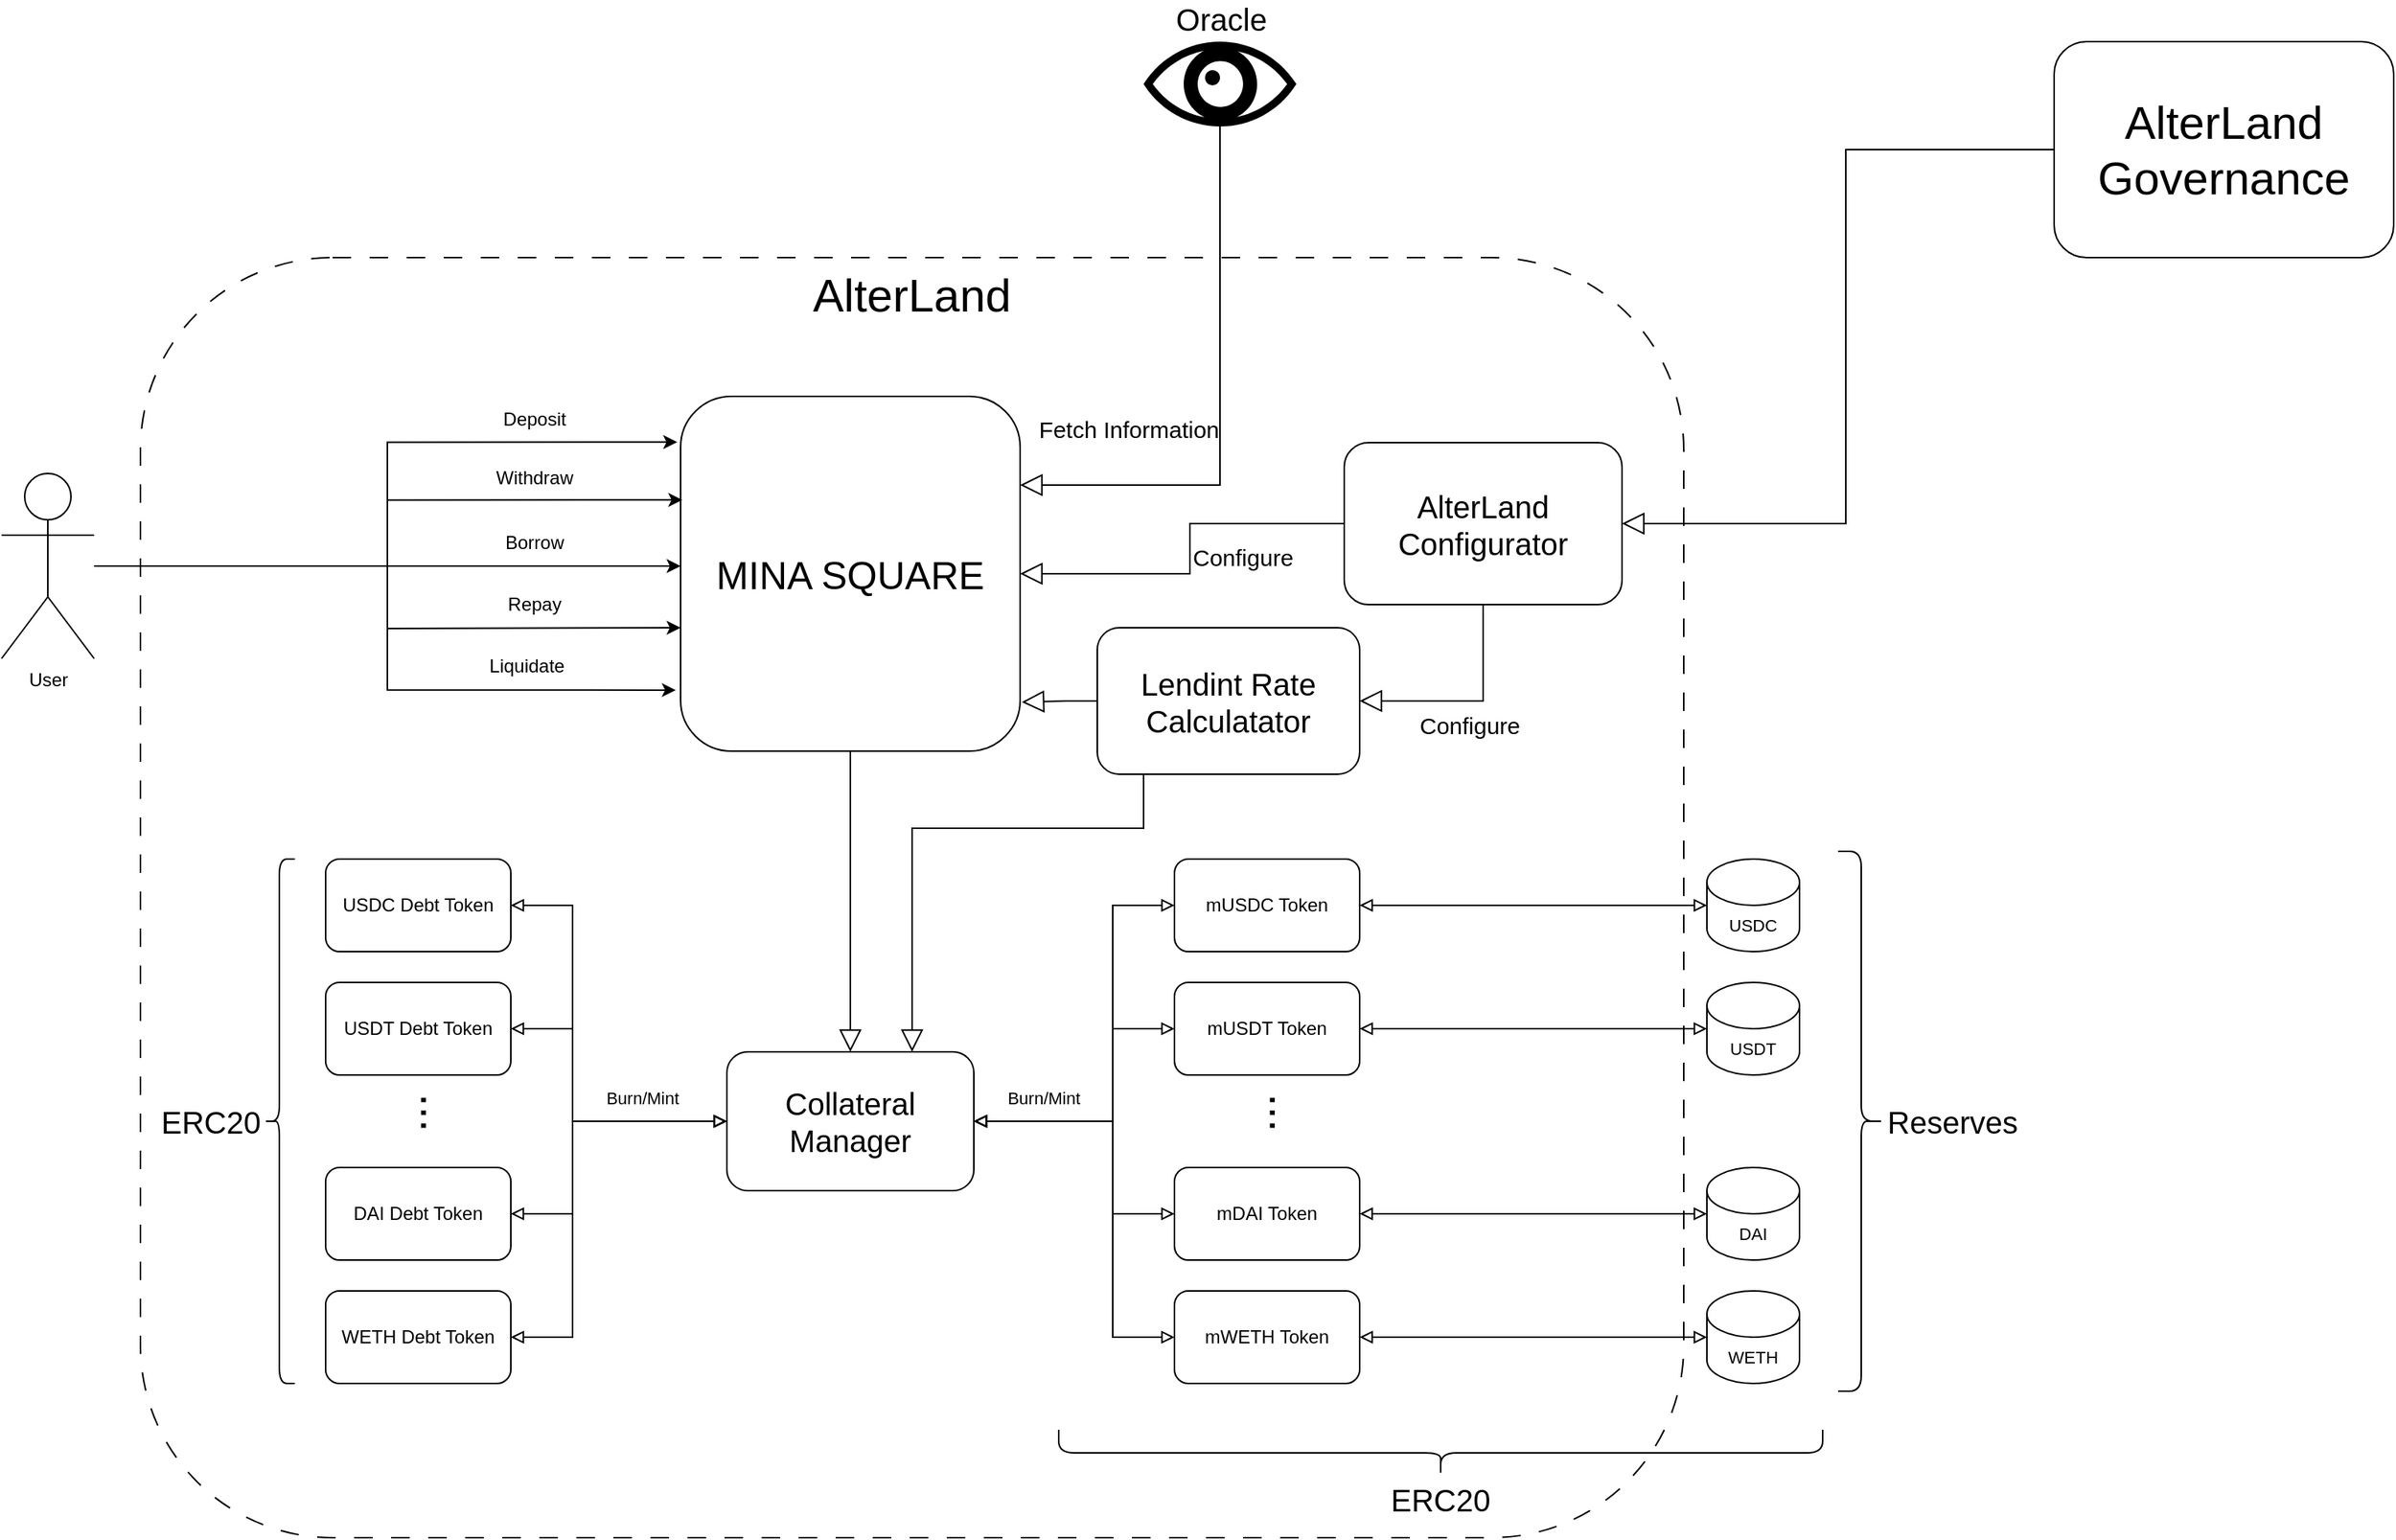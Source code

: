 <mxfile version="22.1.21" type="device">
  <diagram name="Page-1" id="pd6qJZbIT5XKq44ENkNk">
    <mxGraphModel dx="2284" dy="1897" grid="1" gridSize="10" guides="1" tooltips="1" connect="1" arrows="1" fold="1" page="1" pageScale="1" pageWidth="850" pageHeight="1100" math="0" shadow="0">
      <root>
        <mxCell id="0" />
        <mxCell id="1" parent="0" />
        <mxCell id="bKzkpVximSu1KDsUYIer-80" value="AlterLand" style="rounded=1;whiteSpace=wrap;html=1;fontFamily=Helvetica;fontSize=30;fontColor=default;dashed=1;dashPattern=12 12;horizontal=1;verticalAlign=top;align=center;" vertex="1" parent="1">
          <mxGeometry x="-110" width="1000" height="830" as="geometry" />
        </mxCell>
        <mxCell id="bKzkpVximSu1KDsUYIer-1" value="User" style="shape=umlActor;verticalLabelPosition=bottom;verticalAlign=top;html=1;outlineConnect=0;" vertex="1" parent="1">
          <mxGeometry x="-200" y="140" width="60" height="120" as="geometry" />
        </mxCell>
        <mxCell id="bKzkpVximSu1KDsUYIer-7" value="&lt;font style=&quot;font-size: 25px;&quot;&gt;MINA SQUARE&lt;br style=&quot;font-size: 25px;&quot;&gt;&lt;/font&gt;" style="rounded=1;whiteSpace=wrap;html=1;fontSize=25;" vertex="1" parent="1">
          <mxGeometry x="240" y="90" width="220" height="230" as="geometry" />
        </mxCell>
        <mxCell id="bKzkpVximSu1KDsUYIer-8" value="" style="edgeStyle=orthogonalEdgeStyle;rounded=0;orthogonalLoop=1;jettySize=auto;html=1;entryX=-0.01;entryY=0.129;entryDx=0;entryDy=0;entryPerimeter=0;verticalAlign=top;align=left;labelPosition=right;verticalLabelPosition=bottom;" edge="1" parent="1" source="bKzkpVximSu1KDsUYIer-1" target="bKzkpVximSu1KDsUYIer-7">
          <mxGeometry relative="1" as="geometry" />
        </mxCell>
        <mxCell id="bKzkpVximSu1KDsUYIer-9" style="edgeStyle=orthogonalEdgeStyle;rounded=0;orthogonalLoop=1;jettySize=auto;html=1;entryX=0.005;entryY=0.292;entryDx=0;entryDy=0;entryPerimeter=0;" edge="1" parent="1" source="bKzkpVximSu1KDsUYIer-1" target="bKzkpVximSu1KDsUYIer-7">
          <mxGeometry relative="1" as="geometry" />
        </mxCell>
        <mxCell id="bKzkpVximSu1KDsUYIer-10" style="edgeStyle=orthogonalEdgeStyle;rounded=0;orthogonalLoop=1;jettySize=auto;html=1;" edge="1" parent="1" source="bKzkpVximSu1KDsUYIer-1">
          <mxGeometry relative="1" as="geometry">
            <mxPoint x="240" y="200" as="targetPoint" />
          </mxGeometry>
        </mxCell>
        <mxCell id="bKzkpVximSu1KDsUYIer-11" style="edgeStyle=orthogonalEdgeStyle;rounded=0;orthogonalLoop=1;jettySize=auto;html=1;" edge="1" parent="1" source="bKzkpVximSu1KDsUYIer-1">
          <mxGeometry relative="1" as="geometry">
            <mxPoint x="240" y="240" as="targetPoint" />
          </mxGeometry>
        </mxCell>
        <mxCell id="bKzkpVximSu1KDsUYIer-12" style="edgeStyle=orthogonalEdgeStyle;rounded=0;orthogonalLoop=1;jettySize=auto;html=1;entryX=-0.014;entryY=0.828;entryDx=0;entryDy=0;entryPerimeter=0;" edge="1" parent="1" source="bKzkpVximSu1KDsUYIer-1" target="bKzkpVximSu1KDsUYIer-7">
          <mxGeometry relative="1" as="geometry" />
        </mxCell>
        <mxCell id="bKzkpVximSu1KDsUYIer-14" value="Deposit" style="text;html=1;align=center;verticalAlign=middle;resizable=0;points=[];autosize=1;strokeColor=none;fillColor=none;" vertex="1" parent="1">
          <mxGeometry x="115" y="90" width="60" height="30" as="geometry" />
        </mxCell>
        <mxCell id="bKzkpVximSu1KDsUYIer-15" value="Withdraw" style="text;html=1;align=center;verticalAlign=middle;resizable=0;points=[];autosize=1;strokeColor=none;fillColor=none;" vertex="1" parent="1">
          <mxGeometry x="110" y="128" width="70" height="30" as="geometry" />
        </mxCell>
        <mxCell id="bKzkpVximSu1KDsUYIer-17" value="Borrow" style="text;html=1;align=center;verticalAlign=middle;resizable=0;points=[];autosize=1;strokeColor=none;fillColor=none;" vertex="1" parent="1">
          <mxGeometry x="115" y="170" width="60" height="30" as="geometry" />
        </mxCell>
        <mxCell id="bKzkpVximSu1KDsUYIer-18" value="Repay" style="text;html=1;align=center;verticalAlign=middle;resizable=0;points=[];autosize=1;strokeColor=none;fillColor=none;" vertex="1" parent="1">
          <mxGeometry x="115" y="210" width="60" height="30" as="geometry" />
        </mxCell>
        <mxCell id="bKzkpVximSu1KDsUYIer-19" value="Liquidate" style="text;html=1;align=center;verticalAlign=middle;resizable=0;points=[];autosize=1;strokeColor=none;fillColor=none;" vertex="1" parent="1">
          <mxGeometry x="105" y="250" width="70" height="30" as="geometry" />
        </mxCell>
        <mxCell id="bKzkpVximSu1KDsUYIer-21" style="edgeStyle=orthogonalEdgeStyle;rounded=0;orthogonalLoop=1;jettySize=auto;html=1;entryX=0.5;entryY=1;entryDx=0;entryDy=0;horizontal=0;startArrow=block;startFill=0;endArrow=none;endFill=0;endSize=12;startSize=12;" edge="1" parent="1" source="bKzkpVximSu1KDsUYIer-20" target="bKzkpVximSu1KDsUYIer-7">
          <mxGeometry relative="1" as="geometry" />
        </mxCell>
        <mxCell id="bKzkpVximSu1KDsUYIer-57" style="edgeStyle=orthogonalEdgeStyle;shape=connector;rounded=0;orthogonalLoop=1;jettySize=auto;html=1;entryX=0;entryY=0.5;entryDx=0;entryDy=0;labelBackgroundColor=default;strokeColor=default;align=center;verticalAlign=middle;fontFamily=Helvetica;fontSize=11;fontColor=default;startArrow=block;startFill=0;endArrow=block;endFill=0;" edge="1" parent="1" source="bKzkpVximSu1KDsUYIer-20" target="bKzkpVximSu1KDsUYIer-49">
          <mxGeometry relative="1" as="geometry">
            <Array as="points">
              <mxPoint x="520" y="560" />
              <mxPoint x="520" y="420" />
            </Array>
          </mxGeometry>
        </mxCell>
        <mxCell id="bKzkpVximSu1KDsUYIer-20" value="&lt;font style=&quot;font-size: 20px;&quot;&gt;Collateral Manager&lt;/font&gt;" style="rounded=1;whiteSpace=wrap;html=1;" vertex="1" parent="1">
          <mxGeometry x="270" y="515" width="160" height="90" as="geometry" />
        </mxCell>
        <mxCell id="bKzkpVximSu1KDsUYIer-28" style="edgeStyle=orthogonalEdgeStyle;rounded=0;orthogonalLoop=1;jettySize=auto;html=1;entryX=0;entryY=0.5;entryDx=0;entryDy=0;endArrow=block;startArrow=block;startFill=0;endFill=0;" edge="1" parent="1" source="bKzkpVximSu1KDsUYIer-22" target="bKzkpVximSu1KDsUYIer-20">
          <mxGeometry relative="1" as="geometry">
            <Array as="points">
              <mxPoint x="170" y="420" />
              <mxPoint x="170" y="560" />
            </Array>
          </mxGeometry>
        </mxCell>
        <mxCell id="bKzkpVximSu1KDsUYIer-22" value="USDC Debt Token" style="rounded=1;whiteSpace=wrap;html=1;" vertex="1" parent="1">
          <mxGeometry x="10" y="390" width="120" height="60" as="geometry" />
        </mxCell>
        <mxCell id="bKzkpVximSu1KDsUYIer-32" style="edgeStyle=orthogonalEdgeStyle;rounded=0;orthogonalLoop=1;jettySize=auto;html=1;entryX=0;entryY=0.5;entryDx=0;entryDy=0;endArrow=block;startArrow=block;startFill=0;endFill=0;" edge="1" parent="1" source="bKzkpVximSu1KDsUYIer-24" target="bKzkpVximSu1KDsUYIer-20">
          <mxGeometry relative="1" as="geometry">
            <Array as="points">
              <mxPoint x="170" y="700" />
              <mxPoint x="170" y="560" />
            </Array>
          </mxGeometry>
        </mxCell>
        <mxCell id="bKzkpVximSu1KDsUYIer-24" value="WETH Debt Token" style="rounded=1;whiteSpace=wrap;html=1;" vertex="1" parent="1">
          <mxGeometry x="10" y="670" width="120" height="60" as="geometry" />
        </mxCell>
        <mxCell id="bKzkpVximSu1KDsUYIer-25" value="..." style="text;html=1;align=center;verticalAlign=top;resizable=0;points=[];autosize=1;strokeColor=none;fillColor=none;horizontal=0;fontSize=30;" vertex="1" parent="1">
          <mxGeometry x="40" y="535" width="60" height="40" as="geometry" />
        </mxCell>
        <mxCell id="bKzkpVximSu1KDsUYIer-31" style="edgeStyle=orthogonalEdgeStyle;rounded=0;orthogonalLoop=1;jettySize=auto;html=1;entryX=0;entryY=0.5;entryDx=0;entryDy=0;endArrow=block;startArrow=block;startFill=0;endFill=0;" edge="1" parent="1" source="bKzkpVximSu1KDsUYIer-26" target="bKzkpVximSu1KDsUYIer-20">
          <mxGeometry relative="1" as="geometry">
            <Array as="points">
              <mxPoint x="170" y="620" />
              <mxPoint x="170" y="560" />
            </Array>
          </mxGeometry>
        </mxCell>
        <mxCell id="bKzkpVximSu1KDsUYIer-26" value="DAI Debt Token" style="rounded=1;whiteSpace=wrap;html=1;" vertex="1" parent="1">
          <mxGeometry x="10" y="590" width="120" height="60" as="geometry" />
        </mxCell>
        <mxCell id="bKzkpVximSu1KDsUYIer-30" style="edgeStyle=orthogonalEdgeStyle;rounded=0;orthogonalLoop=1;jettySize=auto;html=1;entryX=0;entryY=0.5;entryDx=0;entryDy=0;endArrow=block;startArrow=block;startFill=0;endFill=0;" edge="1" parent="1" source="bKzkpVximSu1KDsUYIer-27" target="bKzkpVximSu1KDsUYIer-20">
          <mxGeometry relative="1" as="geometry">
            <Array as="points">
              <mxPoint x="170" y="500" />
              <mxPoint x="170" y="560" />
            </Array>
          </mxGeometry>
        </mxCell>
        <mxCell id="bKzkpVximSu1KDsUYIer-27" value="USDT Debt Token" style="rounded=1;whiteSpace=wrap;html=1;" vertex="1" parent="1">
          <mxGeometry x="10" y="470" width="120" height="60" as="geometry" />
        </mxCell>
        <mxCell id="bKzkpVximSu1KDsUYIer-33" value="&lt;div align=&quot;left&quot; style=&quot;font-size: 20px;&quot;&gt;ERC20 &lt;br&gt;&lt;/div&gt;" style="shape=curlyBracket;whiteSpace=wrap;html=1;rounded=1;labelPosition=left;verticalLabelPosition=middle;align=right;verticalAlign=middle;fontSize=20;" vertex="1" parent="1">
          <mxGeometry x="-30" y="390" width="20" height="340" as="geometry" />
        </mxCell>
        <mxCell id="bKzkpVximSu1KDsUYIer-73" style="edgeStyle=orthogonalEdgeStyle;shape=connector;rounded=0;orthogonalLoop=1;jettySize=auto;html=1;labelBackgroundColor=default;strokeColor=default;align=center;verticalAlign=middle;fontFamily=Helvetica;fontSize=11;fontColor=default;startArrow=block;startFill=0;endArrow=block;endFill=0;" edge="1" parent="1" source="bKzkpVximSu1KDsUYIer-49" target="bKzkpVximSu1KDsUYIer-72">
          <mxGeometry relative="1" as="geometry" />
        </mxCell>
        <mxCell id="bKzkpVximSu1KDsUYIer-49" value="mUSDC Token" style="rounded=1;whiteSpace=wrap;html=1;" vertex="1" parent="1">
          <mxGeometry x="560" y="390" width="120" height="60" as="geometry" />
        </mxCell>
        <mxCell id="bKzkpVximSu1KDsUYIer-61" style="edgeStyle=orthogonalEdgeStyle;shape=connector;rounded=0;orthogonalLoop=1;jettySize=auto;html=1;entryX=1;entryY=0.5;entryDx=0;entryDy=0;labelBackgroundColor=default;strokeColor=default;align=right;verticalAlign=bottom;fontFamily=Helvetica;fontSize=11;fontColor=default;startArrow=block;startFill=0;endArrow=block;endFill=0;labelPosition=left;verticalLabelPosition=top;" edge="1" parent="1" source="bKzkpVximSu1KDsUYIer-50" target="bKzkpVximSu1KDsUYIer-20">
          <mxGeometry relative="1" as="geometry">
            <Array as="points">
              <mxPoint x="520" y="700" />
              <mxPoint x="520" y="560" />
            </Array>
          </mxGeometry>
        </mxCell>
        <mxCell id="bKzkpVximSu1KDsUYIer-68" style="edgeStyle=orthogonalEdgeStyle;shape=connector;rounded=0;orthogonalLoop=1;jettySize=auto;html=1;labelBackgroundColor=default;strokeColor=default;align=center;verticalAlign=middle;fontFamily=Helvetica;fontSize=11;fontColor=default;startArrow=block;startFill=0;endArrow=block;endFill=0;" edge="1" parent="1" source="bKzkpVximSu1KDsUYIer-50" target="bKzkpVximSu1KDsUYIer-67">
          <mxGeometry relative="1" as="geometry" />
        </mxCell>
        <mxCell id="bKzkpVximSu1KDsUYIer-50" value="mWETH Token" style="rounded=1;whiteSpace=wrap;html=1;" vertex="1" parent="1">
          <mxGeometry x="560" y="670" width="120" height="60" as="geometry" />
        </mxCell>
        <mxCell id="bKzkpVximSu1KDsUYIer-51" value="..." style="text;html=1;align=center;verticalAlign=top;resizable=0;points=[];autosize=1;strokeColor=none;fillColor=none;horizontal=0;fontSize=30;" vertex="1" parent="1">
          <mxGeometry x="590" y="535" width="60" height="40" as="geometry" />
        </mxCell>
        <mxCell id="bKzkpVximSu1KDsUYIer-59" style="edgeStyle=orthogonalEdgeStyle;shape=connector;rounded=0;orthogonalLoop=1;jettySize=auto;html=1;entryX=1;entryY=0.5;entryDx=0;entryDy=0;labelBackgroundColor=default;strokeColor=default;align=center;verticalAlign=middle;fontFamily=Helvetica;fontSize=11;fontColor=default;startArrow=block;startFill=0;endArrow=block;endFill=0;" edge="1" parent="1" source="bKzkpVximSu1KDsUYIer-52" target="bKzkpVximSu1KDsUYIer-20">
          <mxGeometry relative="1" as="geometry">
            <Array as="points">
              <mxPoint x="520" y="620" />
              <mxPoint x="520" y="560" />
            </Array>
          </mxGeometry>
        </mxCell>
        <mxCell id="bKzkpVximSu1KDsUYIer-52" value="mDAI Token" style="rounded=1;whiteSpace=wrap;html=1;" vertex="1" parent="1">
          <mxGeometry x="560" y="590" width="120" height="60" as="geometry" />
        </mxCell>
        <mxCell id="bKzkpVximSu1KDsUYIer-58" style="edgeStyle=orthogonalEdgeStyle;shape=connector;rounded=0;orthogonalLoop=1;jettySize=auto;html=1;entryX=1;entryY=0.5;entryDx=0;entryDy=0;labelBackgroundColor=default;strokeColor=default;align=center;verticalAlign=middle;fontFamily=Helvetica;fontSize=11;fontColor=default;startArrow=block;startFill=0;endArrow=block;endFill=0;" edge="1" parent="1" source="bKzkpVximSu1KDsUYIer-53" target="bKzkpVximSu1KDsUYIer-20">
          <mxGeometry relative="1" as="geometry">
            <Array as="points">
              <mxPoint x="520" y="500" />
              <mxPoint x="520" y="560" />
            </Array>
          </mxGeometry>
        </mxCell>
        <mxCell id="bKzkpVximSu1KDsUYIer-53" value="mUSDT Token" style="rounded=1;whiteSpace=wrap;html=1;" vertex="1" parent="1">
          <mxGeometry x="560" y="470" width="120" height="60" as="geometry" />
        </mxCell>
        <mxCell id="bKzkpVximSu1KDsUYIer-62" value="Burn/Mint" style="text;html=1;align=center;verticalAlign=middle;resizable=0;points=[];autosize=1;strokeColor=none;fillColor=none;fontSize=11;fontFamily=Helvetica;fontColor=default;" vertex="1" parent="1">
          <mxGeometry x="440" y="530" width="70" height="30" as="geometry" />
        </mxCell>
        <mxCell id="bKzkpVximSu1KDsUYIer-63" value="Burn/Mint" style="text;html=1;align=center;verticalAlign=middle;resizable=0;points=[];autosize=1;strokeColor=none;fillColor=none;fontSize=11;fontFamily=Helvetica;fontColor=default;" vertex="1" parent="1">
          <mxGeometry x="180" y="530" width="70" height="30" as="geometry" />
        </mxCell>
        <mxCell id="bKzkpVximSu1KDsUYIer-65" value="USDT" style="shape=cylinder3;whiteSpace=wrap;html=1;boundedLbl=1;backgroundOutline=1;size=15;fontFamily=Helvetica;fontSize=11;fontColor=default;" vertex="1" parent="1">
          <mxGeometry x="905" y="470" width="60" height="60" as="geometry" />
        </mxCell>
        <mxCell id="bKzkpVximSu1KDsUYIer-66" value="DAI" style="shape=cylinder3;whiteSpace=wrap;html=1;boundedLbl=1;backgroundOutline=1;size=15;fontFamily=Helvetica;fontSize=11;fontColor=default;" vertex="1" parent="1">
          <mxGeometry x="905" y="590" width="60" height="60" as="geometry" />
        </mxCell>
        <mxCell id="bKzkpVximSu1KDsUYIer-67" value="WETH" style="shape=cylinder3;whiteSpace=wrap;html=1;boundedLbl=1;backgroundOutline=1;size=15;fontFamily=Helvetica;fontSize=11;fontColor=default;" vertex="1" parent="1">
          <mxGeometry x="905" y="670" width="60" height="60" as="geometry" />
        </mxCell>
        <mxCell id="bKzkpVximSu1KDsUYIer-69" style="edgeStyle=orthogonalEdgeStyle;shape=connector;rounded=0;orthogonalLoop=1;jettySize=auto;html=1;entryX=0;entryY=0.5;entryDx=0;entryDy=0;entryPerimeter=0;labelBackgroundColor=default;strokeColor=default;align=center;verticalAlign=middle;fontFamily=Helvetica;fontSize=11;fontColor=default;startArrow=block;startFill=0;endArrow=block;endFill=0;" edge="1" parent="1" source="bKzkpVximSu1KDsUYIer-52" target="bKzkpVximSu1KDsUYIer-66">
          <mxGeometry relative="1" as="geometry" />
        </mxCell>
        <mxCell id="bKzkpVximSu1KDsUYIer-70" style="edgeStyle=orthogonalEdgeStyle;shape=connector;rounded=0;orthogonalLoop=1;jettySize=auto;html=1;entryX=0;entryY=0.5;entryDx=0;entryDy=0;entryPerimeter=0;labelBackgroundColor=default;strokeColor=default;align=center;verticalAlign=middle;fontFamily=Helvetica;fontSize=11;fontColor=default;startArrow=block;startFill=0;endArrow=block;endFill=0;" edge="1" parent="1" source="bKzkpVximSu1KDsUYIer-53" target="bKzkpVximSu1KDsUYIer-65">
          <mxGeometry relative="1" as="geometry" />
        </mxCell>
        <mxCell id="bKzkpVximSu1KDsUYIer-72" value="USDC" style="shape=cylinder3;whiteSpace=wrap;html=1;boundedLbl=1;backgroundOutline=1;size=15;fontFamily=Helvetica;fontSize=11;fontColor=default;" vertex="1" parent="1">
          <mxGeometry x="905" y="390" width="60" height="60" as="geometry" />
        </mxCell>
        <mxCell id="bKzkpVximSu1KDsUYIer-75" value="&lt;div&gt;ERC20&lt;/div&gt;" style="shape=curlyBracket;whiteSpace=wrap;html=1;rounded=1;flipH=1;labelPosition=right;verticalLabelPosition=middle;align=center;verticalAlign=middle;fontFamily=Helvetica;fontSize=20;fontColor=default;rotation=90;horizontal=0;" vertex="1" parent="1">
          <mxGeometry x="717.5" y="527.5" width="30" height="495" as="geometry" />
        </mxCell>
        <mxCell id="bKzkpVximSu1KDsUYIer-87" value="Reserves" style="shape=curlyBracket;whiteSpace=wrap;html=1;rounded=1;flipH=1;labelPosition=right;verticalLabelPosition=middle;align=left;verticalAlign=middle;fontFamily=Helvetica;fontSize=20;fontColor=default;rotation=0;horizontal=1;" vertex="1" parent="1">
          <mxGeometry x="990" y="385" width="30" height="350" as="geometry" />
        </mxCell>
        <mxCell id="bKzkpVximSu1KDsUYIer-91" value="&lt;div style=&quot;font-size: 15px;&quot;&gt;Fetch Information&lt;br style=&quot;font-size: 15px;&quot;&gt;&lt;/div&gt;" style="edgeStyle=orthogonalEdgeStyle;shape=connector;rounded=0;orthogonalLoop=1;jettySize=auto;html=1;entryX=1;entryY=0.25;entryDx=0;entryDy=0;labelBackgroundColor=default;strokeColor=default;align=right;verticalAlign=top;fontFamily=Helvetica;fontSize=15;fontColor=default;startArrow=none;startFill=0;endArrow=block;endFill=0;endSize=12;" edge="1" parent="1" source="bKzkpVximSu1KDsUYIer-88" target="bKzkpVximSu1KDsUYIer-7">
          <mxGeometry x="0.0" relative="1" as="geometry">
            <Array as="points">
              <mxPoint x="590" y="148" />
            </Array>
            <mxPoint as="offset" />
          </mxGeometry>
        </mxCell>
        <mxCell id="bKzkpVximSu1KDsUYIer-88" value="Oracle" style="shape=mxgraph.signs.healthcare.eye;html=1;pointerEvents=1;fillColor=#000000;strokeColor=none;verticalLabelPosition=top;verticalAlign=bottom;align=center;fontFamily=Helvetica;fontSize=20;fontColor=default;labelPosition=center;" vertex="1" parent="1">
          <mxGeometry x="540" y="-140" width="99" height="55" as="geometry" />
        </mxCell>
        <mxCell id="bKzkpVximSu1KDsUYIer-99" style="edgeStyle=orthogonalEdgeStyle;shape=connector;rounded=0;orthogonalLoop=1;jettySize=auto;html=1;entryX=1;entryY=0.5;entryDx=0;entryDy=0;labelBackgroundColor=default;strokeColor=default;align=center;verticalAlign=middle;fontFamily=Helvetica;fontSize=11;fontColor=default;startArrow=none;startFill=0;endArrow=block;endFill=0;endSize=12;" edge="1" parent="1" source="bKzkpVximSu1KDsUYIer-92" target="bKzkpVximSu1KDsUYIer-98">
          <mxGeometry relative="1" as="geometry" />
        </mxCell>
        <mxCell id="bKzkpVximSu1KDsUYIer-92" value="AlterLand Governance" style="rounded=1;whiteSpace=wrap;html=1;fontFamily=Helvetica;fontSize=30;fontColor=default;" vertex="1" parent="1">
          <mxGeometry x="1130" y="-140" width="220" height="140" as="geometry" />
        </mxCell>
        <mxCell id="bKzkpVximSu1KDsUYIer-96" style="edgeStyle=orthogonalEdgeStyle;shape=connector;rounded=0;orthogonalLoop=1;jettySize=auto;html=1;entryX=0.75;entryY=0;entryDx=0;entryDy=0;labelBackgroundColor=default;strokeColor=default;align=center;verticalAlign=middle;fontFamily=Helvetica;fontSize=11;fontColor=default;startArrow=none;startFill=0;endArrow=block;endFill=0;endSize=12;" edge="1" parent="1" source="bKzkpVximSu1KDsUYIer-94" target="bKzkpVximSu1KDsUYIer-20">
          <mxGeometry relative="1" as="geometry">
            <Array as="points">
              <mxPoint x="540" y="370" />
              <mxPoint x="390" y="370" />
            </Array>
          </mxGeometry>
        </mxCell>
        <mxCell id="bKzkpVximSu1KDsUYIer-94" value="&lt;font style=&quot;font-size: 20px;&quot;&gt;Lendint Rate&lt;br&gt;Calculatator&lt;/font&gt;" style="rounded=1;whiteSpace=wrap;html=1;fontFamily=Helvetica;fontSize=11;fontColor=default;" vertex="1" parent="1">
          <mxGeometry x="510" y="240" width="170" height="95" as="geometry" />
        </mxCell>
        <mxCell id="bKzkpVximSu1KDsUYIer-97" style="edgeStyle=orthogonalEdgeStyle;shape=connector;rounded=0;orthogonalLoop=1;jettySize=auto;html=1;entryX=1.005;entryY=0.862;entryDx=0;entryDy=0;entryPerimeter=0;labelBackgroundColor=default;strokeColor=default;align=center;verticalAlign=middle;fontFamily=Helvetica;fontSize=11;fontColor=default;startArrow=none;startFill=0;endArrow=block;endFill=0;endSize=12;" edge="1" parent="1" source="bKzkpVximSu1KDsUYIer-94" target="bKzkpVximSu1KDsUYIer-7">
          <mxGeometry relative="1" as="geometry" />
        </mxCell>
        <mxCell id="bKzkpVximSu1KDsUYIer-100" value="Configure" style="edgeStyle=orthogonalEdgeStyle;shape=connector;rounded=0;orthogonalLoop=1;jettySize=auto;html=1;entryX=1;entryY=0.5;entryDx=0;entryDy=0;labelBackgroundColor=default;strokeColor=default;align=center;verticalAlign=top;fontFamily=Helvetica;fontSize=15;fontColor=default;startArrow=none;startFill=0;endArrow=block;endFill=0;endSize=12;labelPosition=center;verticalLabelPosition=bottom;" edge="1" parent="1" source="bKzkpVximSu1KDsUYIer-98" target="bKzkpVximSu1KDsUYIer-94">
          <mxGeometry x="0.005" relative="1" as="geometry">
            <mxPoint as="offset" />
          </mxGeometry>
        </mxCell>
        <mxCell id="bKzkpVximSu1KDsUYIer-101" value="&lt;div style=&quot;font-size: 15px;&quot; align=&quot;left&quot;&gt;Configure&lt;/div&gt;" style="edgeStyle=orthogonalEdgeStyle;shape=connector;rounded=0;orthogonalLoop=1;jettySize=auto;html=1;entryX=1;entryY=0.5;entryDx=0;entryDy=0;labelBackgroundColor=default;strokeColor=default;align=left;verticalAlign=middle;fontFamily=Helvetica;fontSize=11;fontColor=default;startArrow=none;startFill=0;endArrow=block;endFill=0;endSize=12;" edge="1" parent="1" source="bKzkpVximSu1KDsUYIer-98" target="bKzkpVximSu1KDsUYIer-7">
          <mxGeometry relative="1" as="geometry" />
        </mxCell>
        <mxCell id="bKzkpVximSu1KDsUYIer-98" value="AlterLand&lt;br style=&quot;font-size: 20px;&quot;&gt;Configurator" style="rounded=1;whiteSpace=wrap;html=1;fontFamily=Helvetica;fontSize=20;fontColor=default;" vertex="1" parent="1">
          <mxGeometry x="670" y="120" width="180" height="105" as="geometry" />
        </mxCell>
      </root>
    </mxGraphModel>
  </diagram>
</mxfile>
